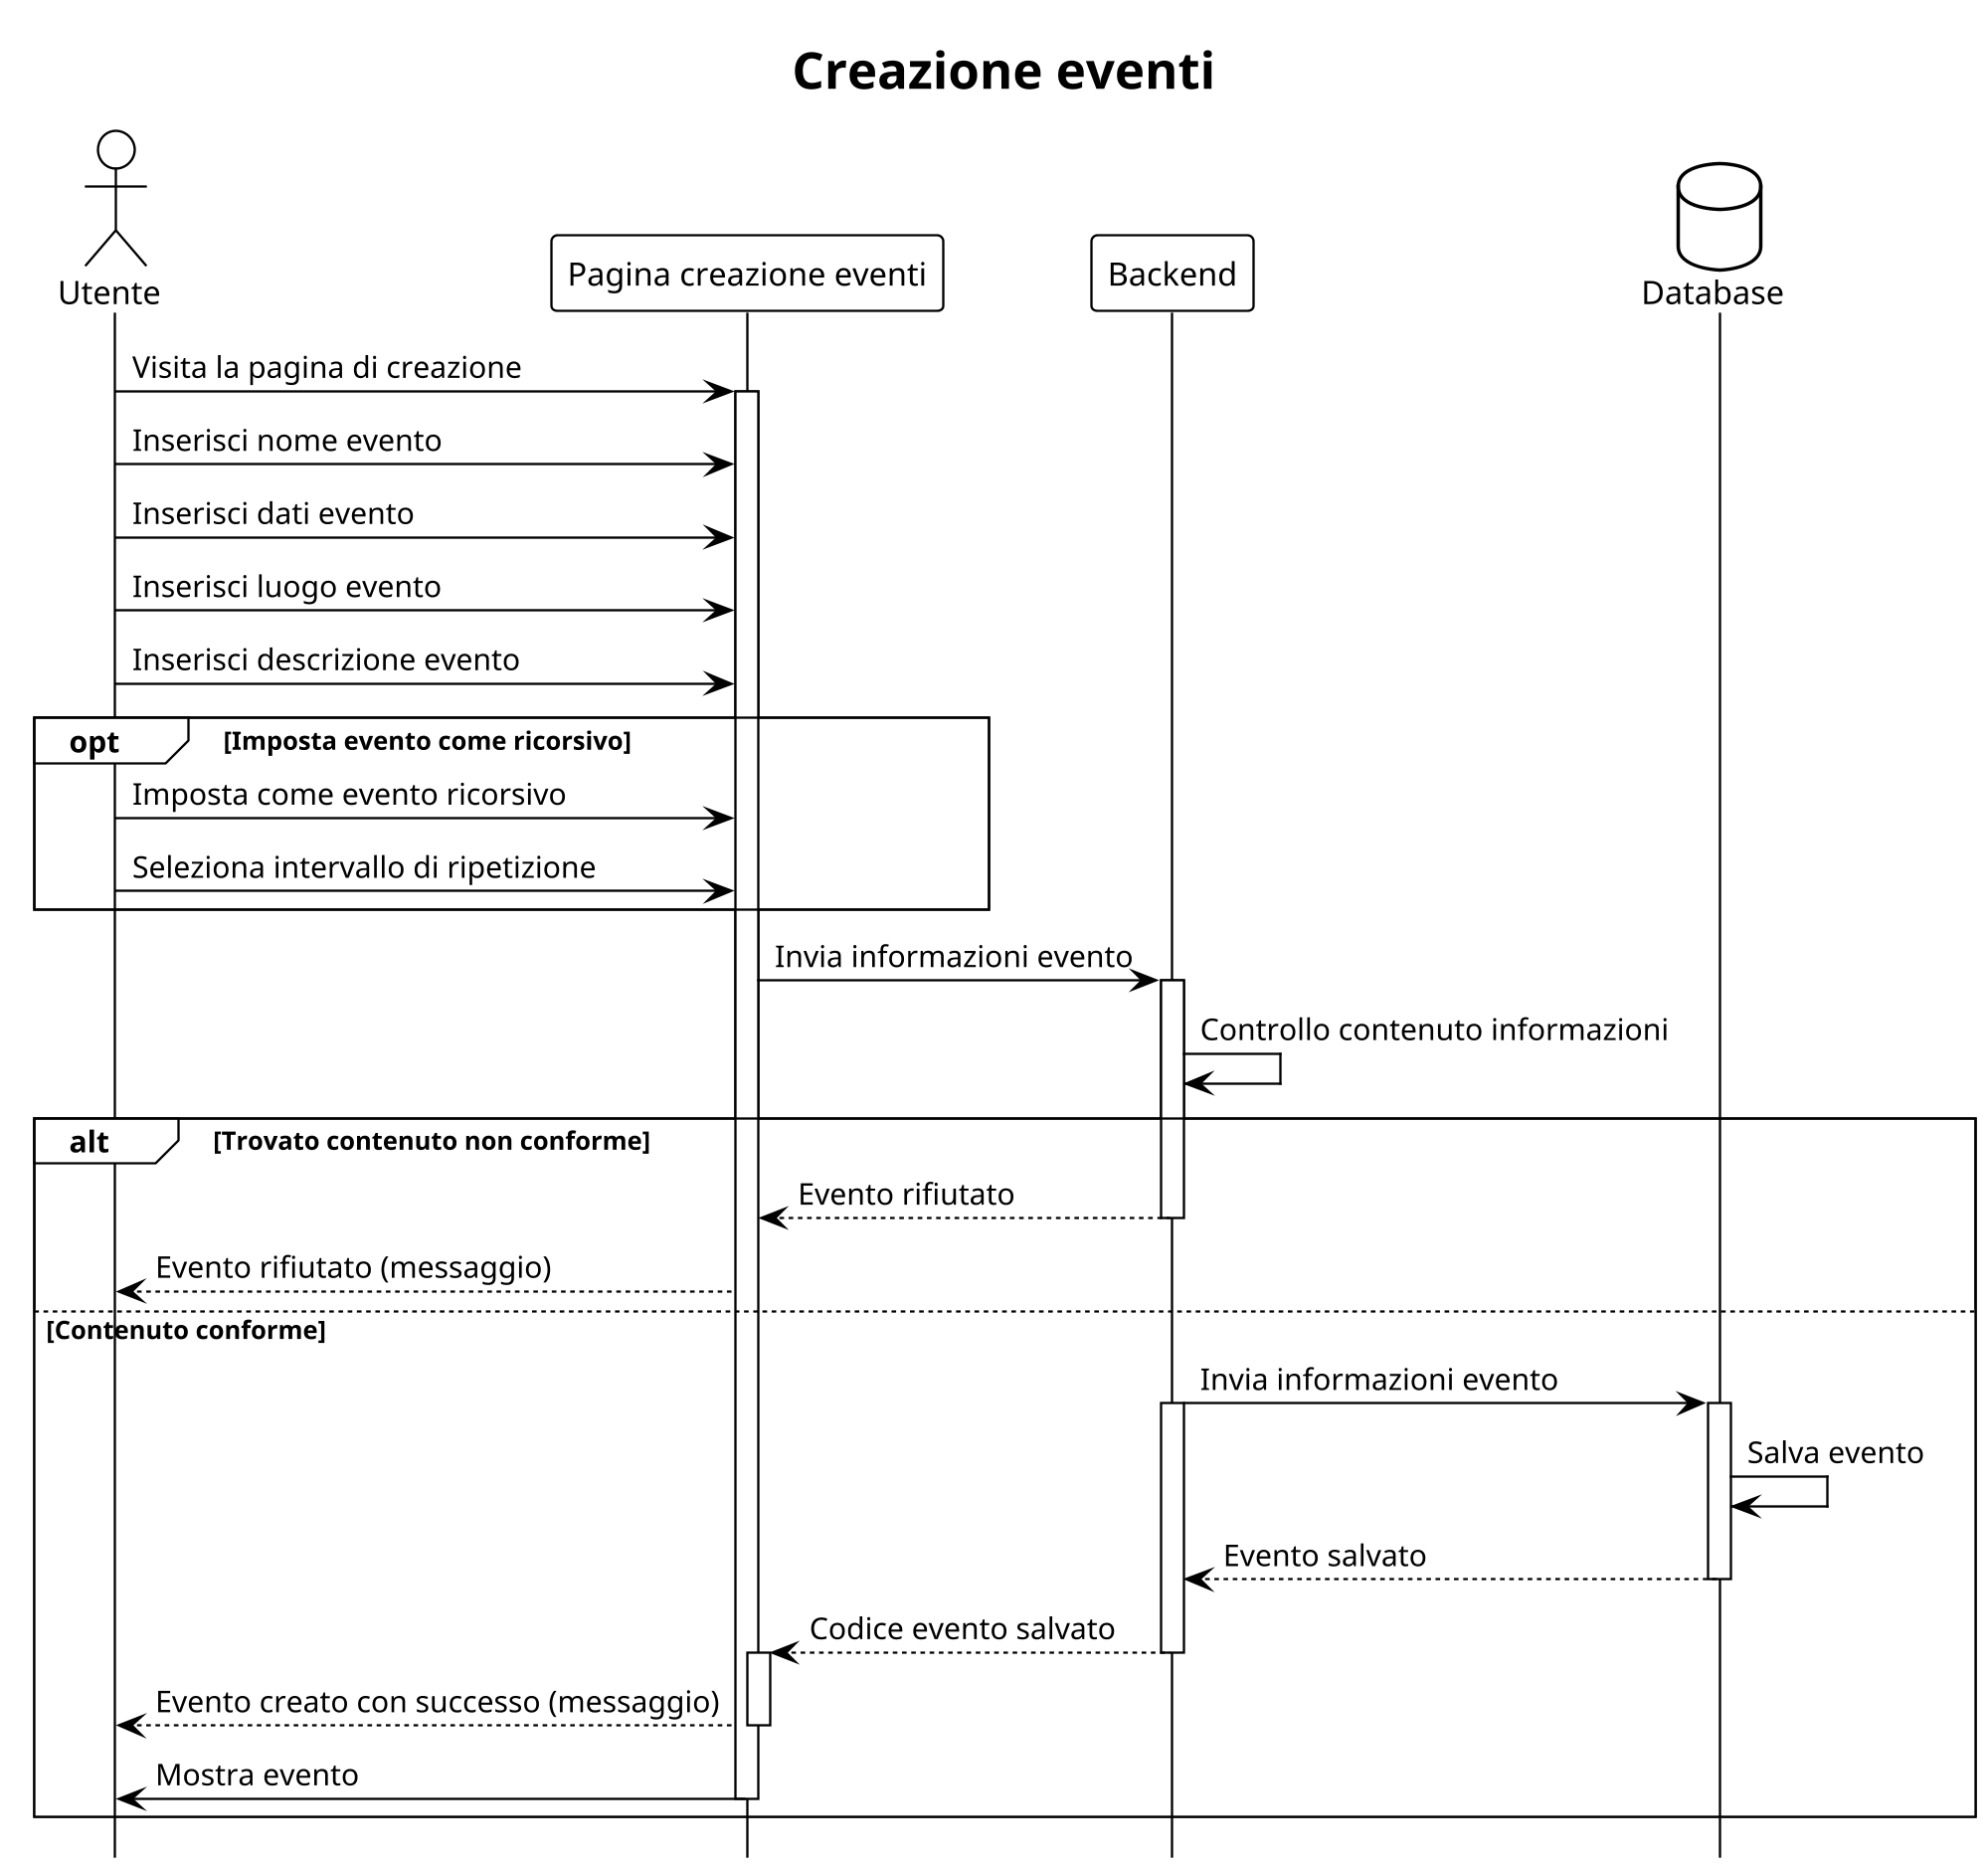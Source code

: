 @startuml
!theme plain
scale 2000 width
hide footbox

title Creazione eventi

actor Utente as U
participant "Pagina creazione eventi" as PE
participant "Backend" as B
database Database as DB

U -> PE : Visita la pagina di creazione

activate PE

U -> PE : Inserisci nome evento
U -> PE : Inserisci dati evento
U -> PE : Inserisci luogo evento
U -> PE : Inserisci descrizione evento

opt Imposta evento come ricorsivo
    U -> PE : Imposta come evento ricorsivo
    U -> PE : Seleziona intervallo di ripetizione
end

PE -> B : Invia informazioni evento

activate B

B -> B : Controllo contenuto informazioni

alt Trovato contenuto non conforme
    B --> PE : Evento rifiutato

    deactivate B

    PE --> U : Evento rifiutato (messaggio)
else Contenuto conforme

    B -> DB : Invia informazioni evento

    activate B    
    activate DB

    DB -> DB : Salva evento
    DB --> B : Evento salvato

    deactivate DB

    B --> PE : Codice evento salvato
    
    deactivate B
    activate PE

    PE --> U : Evento creato con successo (messaggio)

    deactivate PE

    PE -> U : Mostra evento

    deactivate PE

end

@enduml
